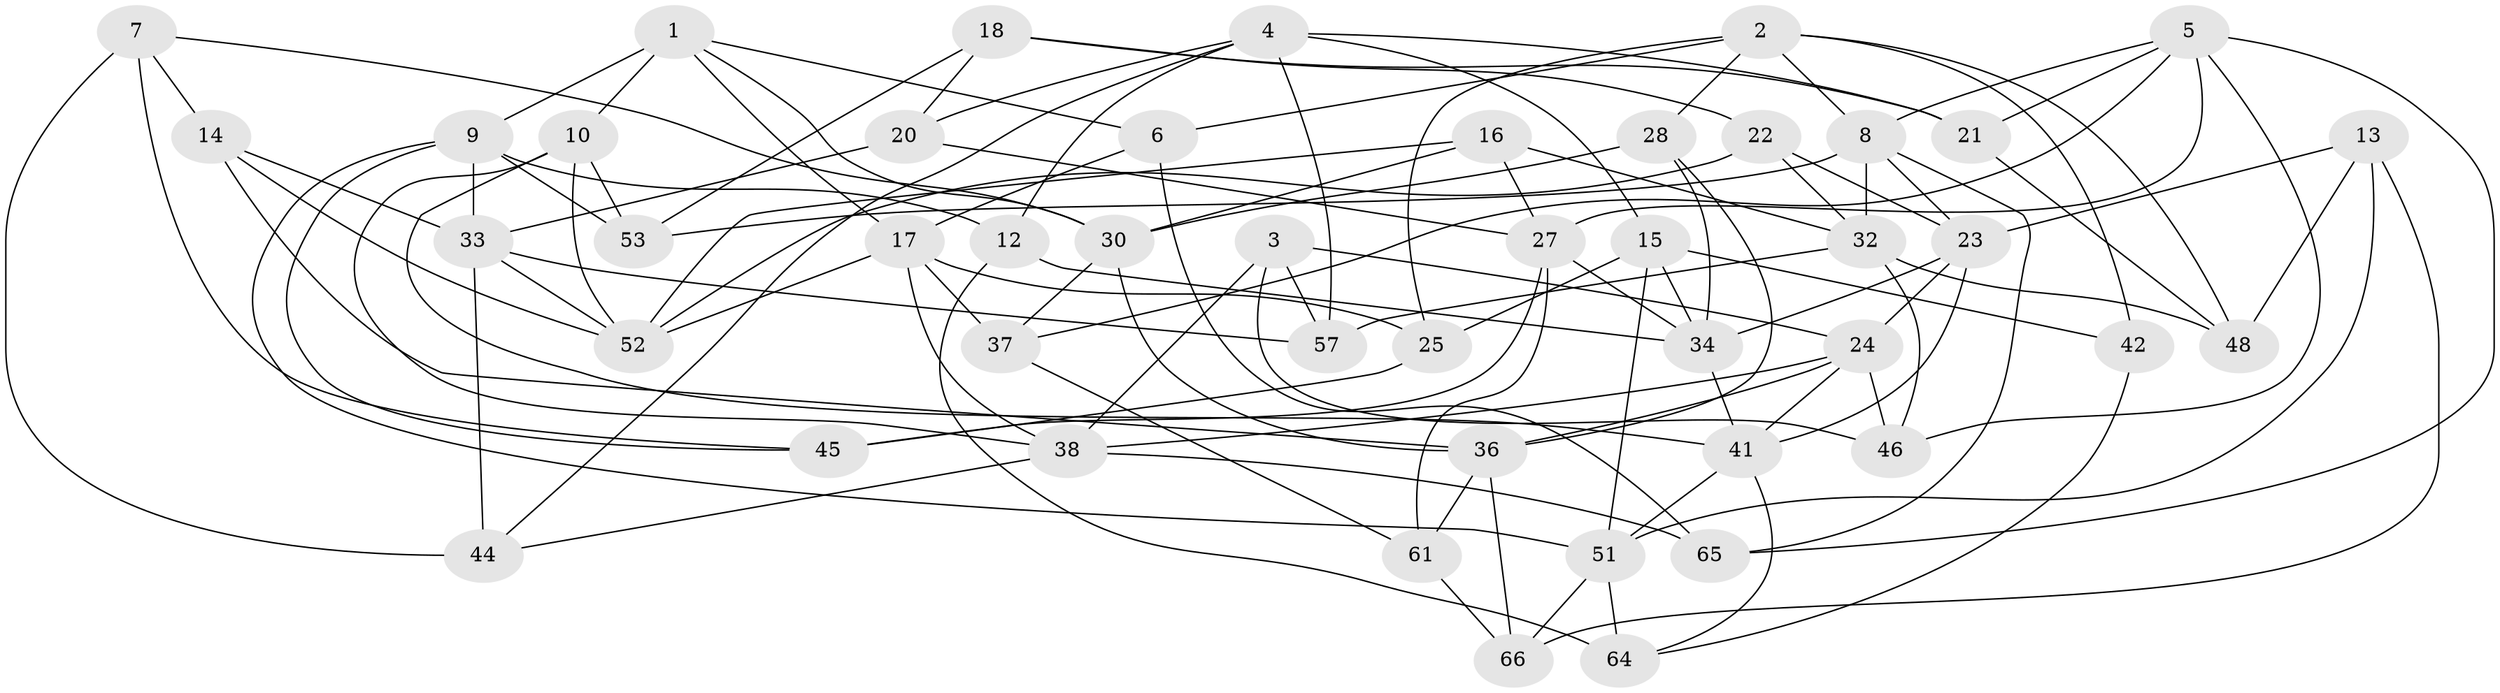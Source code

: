 // original degree distribution, {4: 1.0}
// Generated by graph-tools (version 1.1) at 2025/11/02/27/25 16:11:43]
// undirected, 46 vertices, 111 edges
graph export_dot {
graph [start="1"]
  node [color=gray90,style=filled];
  1 [super="+40"];
  2 [super="+35"];
  3;
  4 [super="+54"];
  5 [super="+47"];
  6;
  7;
  8 [super="+19"];
  9 [super="+11"];
  10 [super="+29"];
  12;
  13;
  14;
  15 [super="+58"];
  16;
  17 [super="+49"];
  18;
  20;
  21;
  22;
  23 [super="+43"];
  24 [super="+26"];
  25;
  27 [super="+50"];
  28;
  30 [super="+31"];
  32 [super="+62"];
  33 [super="+60"];
  34 [super="+39"];
  36 [super="+67"];
  37;
  38 [super="+59"];
  41 [super="+63"];
  42;
  44;
  45;
  46;
  48;
  51 [super="+55"];
  52 [super="+56"];
  53;
  57;
  61;
  64;
  65;
  66;
  1 -- 10 [weight=2];
  1 -- 17;
  1 -- 9;
  1 -- 6;
  1 -- 30;
  2 -- 48;
  2 -- 6;
  2 -- 8;
  2 -- 25;
  2 -- 28;
  2 -- 42;
  3 -- 57;
  3 -- 46;
  3 -- 24;
  3 -- 38;
  4 -- 12;
  4 -- 44;
  4 -- 57;
  4 -- 21;
  4 -- 20;
  4 -- 15;
  5 -- 65;
  5 -- 46;
  5 -- 37;
  5 -- 27;
  5 -- 21;
  5 -- 8;
  6 -- 65;
  6 -- 17;
  7 -- 45;
  7 -- 30;
  7 -- 44;
  7 -- 14;
  8 -- 65;
  8 -- 53;
  8 -- 23;
  8 -- 32;
  9 -- 12;
  9 -- 53;
  9 -- 51;
  9 -- 45;
  9 -- 33;
  10 -- 41;
  10 -- 52;
  10 -- 53;
  10 -- 38;
  12 -- 64;
  12 -- 34;
  13 -- 66;
  13 -- 48;
  13 -- 51;
  13 -- 23;
  14 -- 36;
  14 -- 33;
  14 -- 52;
  15 -- 42 [weight=2];
  15 -- 25;
  15 -- 34;
  15 -- 51;
  16 -- 27;
  16 -- 32;
  16 -- 52;
  16 -- 30;
  17 -- 52;
  17 -- 37;
  17 -- 25;
  17 -- 38;
  18 -- 21;
  18 -- 22;
  18 -- 20;
  18 -- 53;
  20 -- 27;
  20 -- 33;
  21 -- 48;
  22 -- 23;
  22 -- 32;
  22 -- 52;
  23 -- 24;
  23 -- 34;
  23 -- 41;
  24 -- 46;
  24 -- 41;
  24 -- 38;
  24 -- 36;
  25 -- 45;
  27 -- 61;
  27 -- 45;
  27 -- 34;
  28 -- 36;
  28 -- 34;
  28 -- 30;
  30 -- 36;
  30 -- 37;
  32 -- 48;
  32 -- 57;
  32 -- 46;
  33 -- 44;
  33 -- 52;
  33 -- 57;
  34 -- 41;
  36 -- 66;
  36 -- 61;
  37 -- 61;
  38 -- 44;
  38 -- 65;
  41 -- 64;
  41 -- 51;
  42 -- 64;
  51 -- 64;
  51 -- 66;
  61 -- 66;
}
